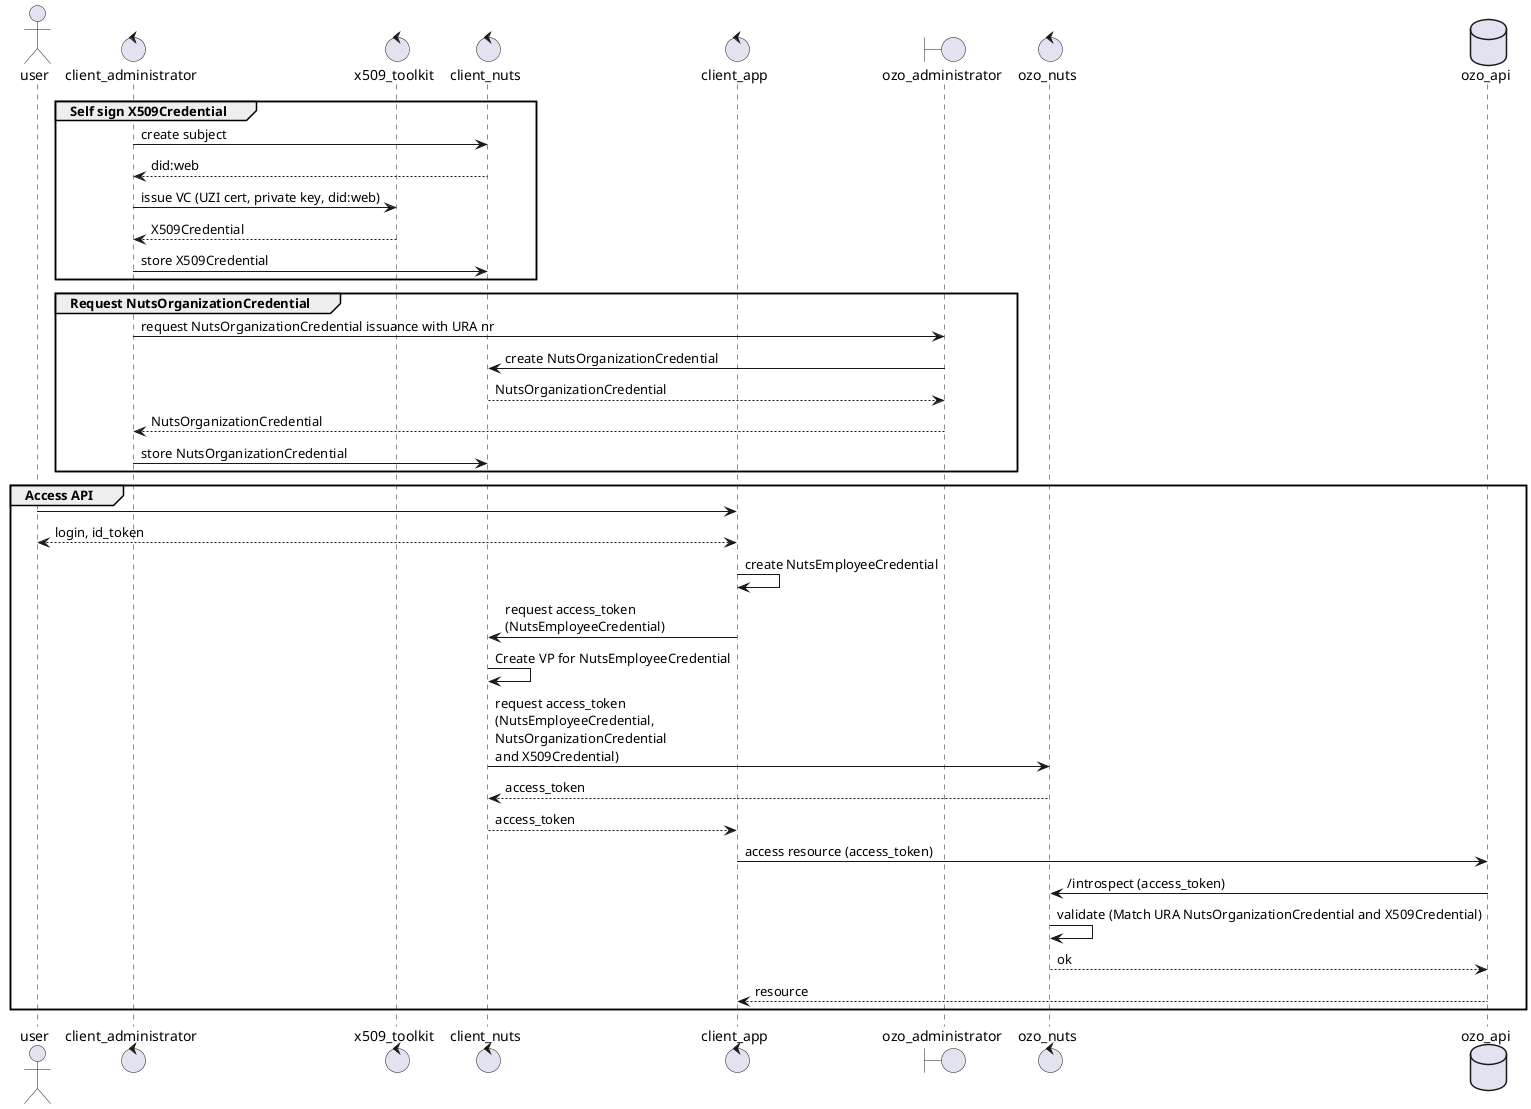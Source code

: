 @startuml

actor user
control client_administrator
control x509_toolkit
control client_nuts
control client_app

boundary ozo_administrator
control ozo_nuts
database ozo_api


group Self sign X509Credential
client_administrator -> client_nuts: create subject
client_nuts --> client_administrator: did:web
client_administrator -> x509_toolkit: issue VC (UZI cert, private key, did:web)
x509_toolkit --> client_administrator: X509Credential
client_administrator -> client_nuts: store X509Credential
end

group Request NutsOrganizationCredential
client_administrator -> ozo_administrator: request NutsOrganizationCredential issuance with URA nr
ozo_administrator -> client_nuts: create NutsOrganizationCredential
client_nuts --> ozo_administrator: NutsOrganizationCredential
ozo_administrator --> client_administrator: NutsOrganizationCredential
client_administrator -> client_nuts: store NutsOrganizationCredential
end

group Access API

user -> client_app
client_app <--> user: login, id_token
client_app -> client_app: create NutsEmployeeCredential
client_app -> client_nuts: request access_token \n(NutsEmployeeCredential)
client_nuts -> client_nuts: Create VP for NutsEmployeeCredential
client_nuts -> ozo_nuts: request access_token \n(NutsEmployeeCredential, \nNutsOrganizationCredential \nand X509Credential)
ozo_nuts --> client_nuts: access_token
client_nuts --> client_app: access_token
client_app -> ozo_api: access resource (access_token)
ozo_api -> ozo_nuts: /introspect (access_token)
ozo_nuts -> ozo_nuts: validate (Match URA NutsOrganizationCredential and X509Credential)
ozo_nuts --> ozo_api: ok
ozo_api -->  client_app: resource
end
@enduml
